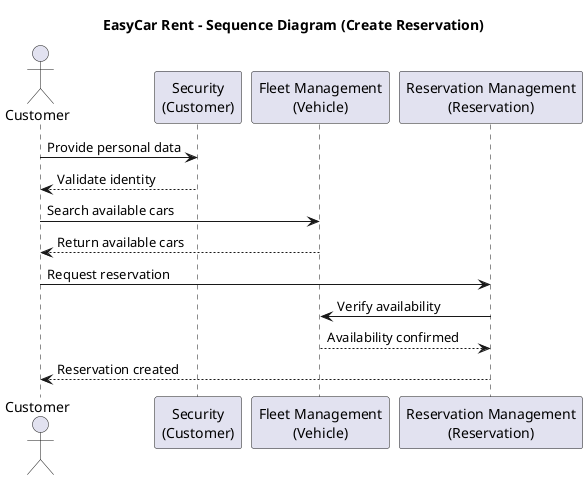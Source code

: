 @startuml
title EasyCar Rent – Sequence Diagram (Create Reservation)

actor Customer
participant "Security\n(Customer)" as Cust
participant "Fleet Management\n(Vehicle)" as Vehicle
participant "Reservation Management\n(Reservation)" as Reservation

Customer -> Cust : Provide personal data
Cust --> Customer : Validate identity

Customer -> Vehicle : Search available cars
Vehicle --> Customer : Return available cars

Customer -> Reservation : Request reservation
Reservation -> Vehicle : Verify availability
Vehicle --> Reservation : Availability confirmed
Reservation --> Customer : Reservation created

@enduml
